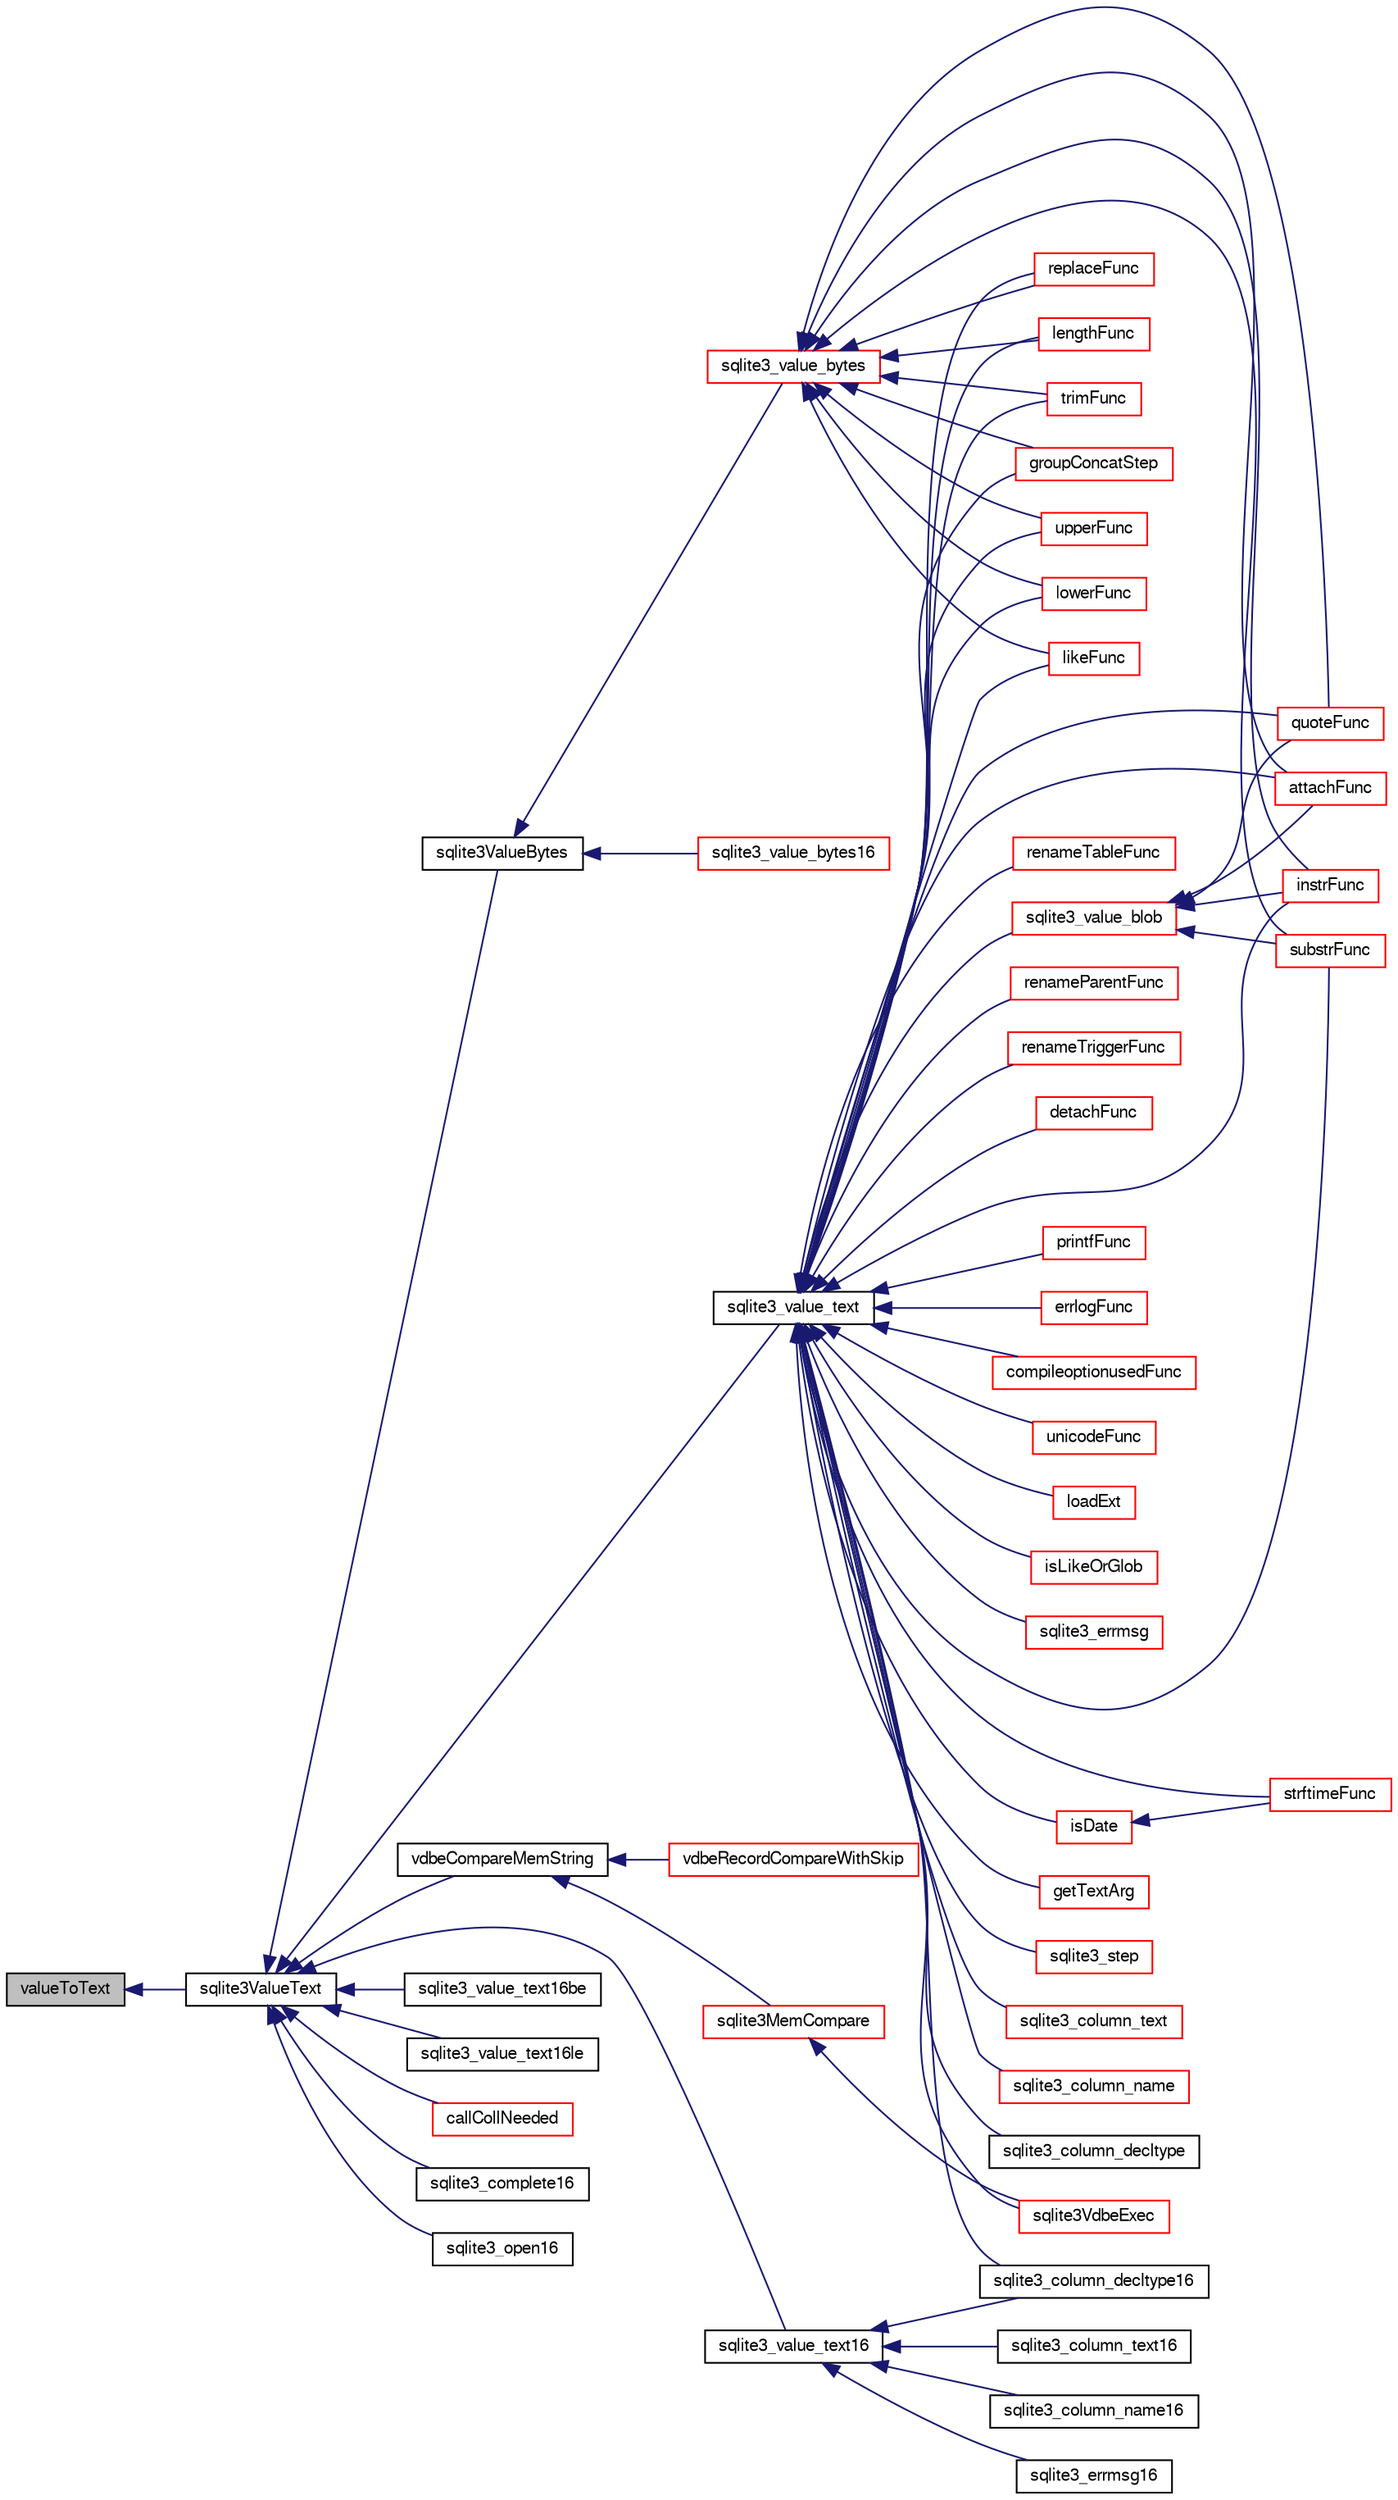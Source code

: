 digraph "valueToText"
{
  edge [fontname="FreeSans",fontsize="10",labelfontname="FreeSans",labelfontsize="10"];
  node [fontname="FreeSans",fontsize="10",shape=record];
  rankdir="LR";
  Node857718 [label="valueToText",height=0.2,width=0.4,color="black", fillcolor="grey75", style="filled", fontcolor="black"];
  Node857718 -> Node857719 [dir="back",color="midnightblue",fontsize="10",style="solid",fontname="FreeSans"];
  Node857719 [label="sqlite3ValueText",height=0.2,width=0.4,color="black", fillcolor="white", style="filled",URL="$sqlite3_8c.html#ad567a94e52d1adf81f4857fdba00a59b"];
  Node857719 -> Node857720 [dir="back",color="midnightblue",fontsize="10",style="solid",fontname="FreeSans"];
  Node857720 [label="sqlite3ValueBytes",height=0.2,width=0.4,color="black", fillcolor="white", style="filled",URL="$sqlite3_8c.html#a2eac906bf499092dbbbfbb47ae75ad06"];
  Node857720 -> Node857721 [dir="back",color="midnightblue",fontsize="10",style="solid",fontname="FreeSans"];
  Node857721 [label="sqlite3_value_bytes",height=0.2,width=0.4,color="red", fillcolor="white", style="filled",URL="$sqlite3_8h.html#aee6da873358a81b4bbbe1284f157b146"];
  Node857721 -> Node857752 [dir="back",color="midnightblue",fontsize="10",style="solid",fontname="FreeSans"];
  Node857752 [label="attachFunc",height=0.2,width=0.4,color="red", fillcolor="white", style="filled",URL="$sqlite3_8c.html#a69cb751a7da501b9a0aa37e0d7c3eaf7"];
  Node857721 -> Node857985 [dir="back",color="midnightblue",fontsize="10",style="solid",fontname="FreeSans"];
  Node857985 [label="lengthFunc",height=0.2,width=0.4,color="red", fillcolor="white", style="filled",URL="$sqlite3_8c.html#affdabf006c37c26a1c3e325badb83546"];
  Node857721 -> Node858496 [dir="back",color="midnightblue",fontsize="10",style="solid",fontname="FreeSans"];
  Node858496 [label="instrFunc",height=0.2,width=0.4,color="red", fillcolor="white", style="filled",URL="$sqlite3_8c.html#a8f86ca540b92ac28aaefaa126170cf8c"];
  Node857721 -> Node858447 [dir="back",color="midnightblue",fontsize="10",style="solid",fontname="FreeSans"];
  Node858447 [label="substrFunc",height=0.2,width=0.4,color="red", fillcolor="white", style="filled",URL="$sqlite3_8c.html#a8a8739d9af5589338113371e440b2734"];
  Node857721 -> Node858450 [dir="back",color="midnightblue",fontsize="10",style="solid",fontname="FreeSans"];
  Node858450 [label="upperFunc",height=0.2,width=0.4,color="red", fillcolor="white", style="filled",URL="$sqlite3_8c.html#a8f26e491f9fd893cdb476c577f39f260"];
  Node857721 -> Node858451 [dir="back",color="midnightblue",fontsize="10",style="solid",fontname="FreeSans"];
  Node858451 [label="lowerFunc",height=0.2,width=0.4,color="red", fillcolor="white", style="filled",URL="$sqlite3_8c.html#a37a07e2d7c0cb4c521e9c334596c89a7"];
  Node857721 -> Node858467 [dir="back",color="midnightblue",fontsize="10",style="solid",fontname="FreeSans"];
  Node858467 [label="likeFunc",height=0.2,width=0.4,color="red", fillcolor="white", style="filled",URL="$sqlite3_8c.html#a066cc91be49c444497acfa7f2e7dfbd3"];
  Node857721 -> Node858350 [dir="back",color="midnightblue",fontsize="10",style="solid",fontname="FreeSans"];
  Node858350 [label="quoteFunc",height=0.2,width=0.4,color="red", fillcolor="white", style="filled",URL="$sqlite3_8c.html#a8e64c0ef376144dfad6a4a3d499056b8"];
  Node857721 -> Node858427 [dir="back",color="midnightblue",fontsize="10",style="solid",fontname="FreeSans"];
  Node858427 [label="replaceFunc",height=0.2,width=0.4,color="red", fillcolor="white", style="filled",URL="$sqlite3_8c.html#a752b98a7c55d204c397a4902b49b1ce4"];
  Node857721 -> Node858456 [dir="back",color="midnightblue",fontsize="10",style="solid",fontname="FreeSans"];
  Node858456 [label="trimFunc",height=0.2,width=0.4,color="red", fillcolor="white", style="filled",URL="$sqlite3_8c.html#afad56dbe7f08139a630156e644b14704"];
  Node857721 -> Node858417 [dir="back",color="midnightblue",fontsize="10",style="solid",fontname="FreeSans"];
  Node858417 [label="groupConcatStep",height=0.2,width=0.4,color="red", fillcolor="white", style="filled",URL="$sqlite3_8c.html#a5267fc47d0a0d9a8f128c59d100e645d"];
  Node857720 -> Node858547 [dir="back",color="midnightblue",fontsize="10",style="solid",fontname="FreeSans"];
  Node858547 [label="sqlite3_value_bytes16",height=0.2,width=0.4,color="red", fillcolor="white", style="filled",URL="$sqlite3_8h.html#a71c25f7d8ae1cedf94aa4b09d9ff6de2"];
  Node857719 -> Node858549 [dir="back",color="midnightblue",fontsize="10",style="solid",fontname="FreeSans"];
  Node858549 [label="vdbeCompareMemString",height=0.2,width=0.4,color="black", fillcolor="white", style="filled",URL="$sqlite3_8c.html#afc618ccf0c8dc5c4de68c35c8b1613c1"];
  Node858549 -> Node858550 [dir="back",color="midnightblue",fontsize="10",style="solid",fontname="FreeSans"];
  Node858550 [label="sqlite3MemCompare",height=0.2,width=0.4,color="red", fillcolor="white", style="filled",URL="$sqlite3_8c.html#a89fc02818dc8eb6be452ea408164b5e3"];
  Node858550 -> Node857725 [dir="back",color="midnightblue",fontsize="10",style="solid",fontname="FreeSans"];
  Node857725 [label="sqlite3VdbeExec",height=0.2,width=0.4,color="red", fillcolor="white", style="filled",URL="$sqlite3_8c.html#a8ce40a614bdc56719c4d642b1e4dfb21"];
  Node858549 -> Node858577 [dir="back",color="midnightblue",fontsize="10",style="solid",fontname="FreeSans"];
  Node858577 [label="vdbeRecordCompareWithSkip",height=0.2,width=0.4,color="red", fillcolor="white", style="filled",URL="$sqlite3_8c.html#a3e4bfdbbc6a8b6120c6df742e0720078"];
  Node857719 -> Node858582 [dir="back",color="midnightblue",fontsize="10",style="solid",fontname="FreeSans"];
  Node858582 [label="sqlite3_value_text",height=0.2,width=0.4,color="black", fillcolor="white", style="filled",URL="$sqlite3_8h.html#a78e024c17b349c4d40fd82d0e02a4a2c"];
  Node858582 -> Node858464 [dir="back",color="midnightblue",fontsize="10",style="solid",fontname="FreeSans"];
  Node858464 [label="isDate",height=0.2,width=0.4,color="red", fillcolor="white", style="filled",URL="$sqlite3_8c.html#a88586fabfb5a2ee248ccf6f5dfb90904"];
  Node858464 -> Node858306 [dir="back",color="midnightblue",fontsize="10",style="solid",fontname="FreeSans"];
  Node858306 [label="strftimeFunc",height=0.2,width=0.4,color="red", fillcolor="white", style="filled",URL="$sqlite3_8c.html#af531defbf93ba3aef96decedeafb344f"];
  Node858582 -> Node858306 [dir="back",color="midnightblue",fontsize="10",style="solid",fontname="FreeSans"];
  Node858582 -> Node858583 [dir="back",color="midnightblue",fontsize="10",style="solid",fontname="FreeSans"];
  Node858583 [label="getTextArg",height=0.2,width=0.4,color="red", fillcolor="white", style="filled",URL="$sqlite3_8c.html#afbb41850423ef20071cefaab0431e04d"];
  Node858582 -> Node858494 [dir="back",color="midnightblue",fontsize="10",style="solid",fontname="FreeSans"];
  Node858494 [label="sqlite3_value_blob",height=0.2,width=0.4,color="red", fillcolor="white", style="filled",URL="$sqlite3_8h.html#ad1fe791079db4f1e36cabe30f66b0ad5"];
  Node858494 -> Node857752 [dir="back",color="midnightblue",fontsize="10",style="solid",fontname="FreeSans"];
  Node858494 -> Node858496 [dir="back",color="midnightblue",fontsize="10",style="solid",fontname="FreeSans"];
  Node858494 -> Node858447 [dir="back",color="midnightblue",fontsize="10",style="solid",fontname="FreeSans"];
  Node858494 -> Node858350 [dir="back",color="midnightblue",fontsize="10",style="solid",fontname="FreeSans"];
  Node858582 -> Node857727 [dir="back",color="midnightblue",fontsize="10",style="solid",fontname="FreeSans"];
  Node857727 [label="sqlite3_step",height=0.2,width=0.4,color="red", fillcolor="white", style="filled",URL="$sqlite3_8h.html#ac1e491ce36b7471eb28387f7d3c74334"];
  Node858582 -> Node858584 [dir="back",color="midnightblue",fontsize="10",style="solid",fontname="FreeSans"];
  Node858584 [label="sqlite3_column_text",height=0.2,width=0.4,color="red", fillcolor="white", style="filled",URL="$sqlite3_8h.html#a2f04c4c4fcf17f6e866236cce8c0d426"];
  Node858582 -> Node858585 [dir="back",color="midnightblue",fontsize="10",style="solid",fontname="FreeSans"];
  Node858585 [label="sqlite3_column_name",height=0.2,width=0.4,color="red", fillcolor="white", style="filled",URL="$sqlite3_8h.html#a01def208cc0075b490ec34c00e7b4294"];
  Node858582 -> Node858586 [dir="back",color="midnightblue",fontsize="10",style="solid",fontname="FreeSans"];
  Node858586 [label="sqlite3_column_decltype",height=0.2,width=0.4,color="black", fillcolor="white", style="filled",URL="$sqlite3_8h.html#a3cdf5e63589b1235030b6ad95f03d83b"];
  Node858582 -> Node858587 [dir="back",color="midnightblue",fontsize="10",style="solid",fontname="FreeSans"];
  Node858587 [label="sqlite3_column_decltype16",height=0.2,width=0.4,color="black", fillcolor="white", style="filled",URL="$sqlite3_8h.html#a73da44139548b1d8951c84ae59d3c12e"];
  Node858582 -> Node857725 [dir="back",color="midnightblue",fontsize="10",style="solid",fontname="FreeSans"];
  Node858582 -> Node858222 [dir="back",color="midnightblue",fontsize="10",style="solid",fontname="FreeSans"];
  Node858222 [label="renameTableFunc",height=0.2,width=0.4,color="red", fillcolor="white", style="filled",URL="$sqlite3_8c.html#aad60fbd27dbc13ef0d06ac3f2d2fc594"];
  Node858582 -> Node858224 [dir="back",color="midnightblue",fontsize="10",style="solid",fontname="FreeSans"];
  Node858224 [label="renameParentFunc",height=0.2,width=0.4,color="red", fillcolor="white", style="filled",URL="$sqlite3_8c.html#a8d4f2e761693277684d0a9b45812b73d"];
  Node858582 -> Node858225 [dir="back",color="midnightblue",fontsize="10",style="solid",fontname="FreeSans"];
  Node858225 [label="renameTriggerFunc",height=0.2,width=0.4,color="red", fillcolor="white", style="filled",URL="$sqlite3_8c.html#ad20a735ddb4907a5d46c017da75a3a12"];
  Node858582 -> Node857752 [dir="back",color="midnightblue",fontsize="10",style="solid",fontname="FreeSans"];
  Node858582 -> Node857938 [dir="back",color="midnightblue",fontsize="10",style="solid",fontname="FreeSans"];
  Node857938 [label="detachFunc",height=0.2,width=0.4,color="red", fillcolor="white", style="filled",URL="$sqlite3_8c.html#a2b3dd04cb87abd088926ab0082a60b77"];
  Node858582 -> Node857985 [dir="back",color="midnightblue",fontsize="10",style="solid",fontname="FreeSans"];
  Node858582 -> Node858496 [dir="back",color="midnightblue",fontsize="10",style="solid",fontname="FreeSans"];
  Node858582 -> Node858400 [dir="back",color="midnightblue",fontsize="10",style="solid",fontname="FreeSans"];
  Node858400 [label="printfFunc",height=0.2,width=0.4,color="red", fillcolor="white", style="filled",URL="$sqlite3_8c.html#a80ca21d434c7c5b6668bee721331dda8"];
  Node858582 -> Node858447 [dir="back",color="midnightblue",fontsize="10",style="solid",fontname="FreeSans"];
  Node858582 -> Node858450 [dir="back",color="midnightblue",fontsize="10",style="solid",fontname="FreeSans"];
  Node858582 -> Node858451 [dir="back",color="midnightblue",fontsize="10",style="solid",fontname="FreeSans"];
  Node858582 -> Node858467 [dir="back",color="midnightblue",fontsize="10",style="solid",fontname="FreeSans"];
  Node858582 -> Node858394 [dir="back",color="midnightblue",fontsize="10",style="solid",fontname="FreeSans"];
  Node858394 [label="errlogFunc",height=0.2,width=0.4,color="red", fillcolor="white", style="filled",URL="$sqlite3_8c.html#a56d5c8e1f0a43e4c9f8864c27065393f"];
  Node858582 -> Node858588 [dir="back",color="midnightblue",fontsize="10",style="solid",fontname="FreeSans"];
  Node858588 [label="compileoptionusedFunc",height=0.2,width=0.4,color="red", fillcolor="white", style="filled",URL="$sqlite3_8c.html#ab8caa7140383f5e738f29c859232145f"];
  Node858582 -> Node858350 [dir="back",color="midnightblue",fontsize="10",style="solid",fontname="FreeSans"];
  Node858582 -> Node858589 [dir="back",color="midnightblue",fontsize="10",style="solid",fontname="FreeSans"];
  Node858589 [label="unicodeFunc",height=0.2,width=0.4,color="red", fillcolor="white", style="filled",URL="$sqlite3_8c.html#a1d3d012cbe2276d8d713be80884db355"];
  Node858582 -> Node858427 [dir="back",color="midnightblue",fontsize="10",style="solid",fontname="FreeSans"];
  Node858582 -> Node858456 [dir="back",color="midnightblue",fontsize="10",style="solid",fontname="FreeSans"];
  Node858582 -> Node858295 [dir="back",color="midnightblue",fontsize="10",style="solid",fontname="FreeSans"];
  Node858295 [label="loadExt",height=0.2,width=0.4,color="red", fillcolor="white", style="filled",URL="$sqlite3_8c.html#a9f9125be634178265fb95e98b8304548"];
  Node858582 -> Node858417 [dir="back",color="midnightblue",fontsize="10",style="solid",fontname="FreeSans"];
  Node858582 -> Node857833 [dir="back",color="midnightblue",fontsize="10",style="solid",fontname="FreeSans"];
  Node857833 [label="isLikeOrGlob",height=0.2,width=0.4,color="red", fillcolor="white", style="filled",URL="$sqlite3_8c.html#a6c38e495198bf8976f68d1a6ebd74a50"];
  Node858582 -> Node858358 [dir="back",color="midnightblue",fontsize="10",style="solid",fontname="FreeSans"];
  Node858358 [label="sqlite3_errmsg",height=0.2,width=0.4,color="red", fillcolor="white", style="filled",URL="$sqlite3_8h.html#a837fcee5d377d9b9b1ba08b61a5bbb42"];
  Node857719 -> Node858590 [dir="back",color="midnightblue",fontsize="10",style="solid",fontname="FreeSans"];
  Node858590 [label="sqlite3_value_text16",height=0.2,width=0.4,color="black", fillcolor="white", style="filled",URL="$sqlite3_8h.html#ae934ba629bb0e085a2de4802990f00d1"];
  Node858590 -> Node858591 [dir="back",color="midnightblue",fontsize="10",style="solid",fontname="FreeSans"];
  Node858591 [label="sqlite3_column_text16",height=0.2,width=0.4,color="black", fillcolor="white", style="filled",URL="$sqlite3_8h.html#acd2186d1b5bf3662be539d0763dd3eb9"];
  Node858590 -> Node858592 [dir="back",color="midnightblue",fontsize="10",style="solid",fontname="FreeSans"];
  Node858592 [label="sqlite3_column_name16",height=0.2,width=0.4,color="black", fillcolor="white", style="filled",URL="$sqlite3_8h.html#a1540664748cbe88571223f3da1d92616"];
  Node858590 -> Node858587 [dir="back",color="midnightblue",fontsize="10",style="solid",fontname="FreeSans"];
  Node858590 -> Node858252 [dir="back",color="midnightblue",fontsize="10",style="solid",fontname="FreeSans"];
  Node858252 [label="sqlite3_errmsg16",height=0.2,width=0.4,color="black", fillcolor="white", style="filled",URL="$sqlite3_8h.html#afec1ef428d2c340883f6bf18bac5fe6d"];
  Node857719 -> Node858593 [dir="back",color="midnightblue",fontsize="10",style="solid",fontname="FreeSans"];
  Node858593 [label="sqlite3_value_text16be",height=0.2,width=0.4,color="black", fillcolor="white", style="filled",URL="$sqlite3_8h.html#af229071bebf3bca9a34476e439bb2d6f"];
  Node857719 -> Node858594 [dir="back",color="midnightblue",fontsize="10",style="solid",fontname="FreeSans"];
  Node858594 [label="sqlite3_value_text16le",height=0.2,width=0.4,color="black", fillcolor="white", style="filled",URL="$sqlite3_8h.html#a7077f9814bbfd409d14ed77ea35e5d86"];
  Node857719 -> Node858438 [dir="back",color="midnightblue",fontsize="10",style="solid",fontname="FreeSans"];
  Node858438 [label="callCollNeeded",height=0.2,width=0.4,color="red", fillcolor="white", style="filled",URL="$sqlite3_8c.html#a4b69d70c8956d161ab4ec05d87ae1054"];
  Node857719 -> Node858439 [dir="back",color="midnightblue",fontsize="10",style="solid",fontname="FreeSans"];
  Node858439 [label="sqlite3_complete16",height=0.2,width=0.4,color="black", fillcolor="white", style="filled",URL="$sqlite3_8h.html#a3260341c2ef82787acca48414a1d03a1"];
  Node857719 -> Node857961 [dir="back",color="midnightblue",fontsize="10",style="solid",fontname="FreeSans"];
  Node857961 [label="sqlite3_open16",height=0.2,width=0.4,color="black", fillcolor="white", style="filled",URL="$sqlite3_8h.html#adbc401bb96713f32e553db32f6f3ca33"];
}
